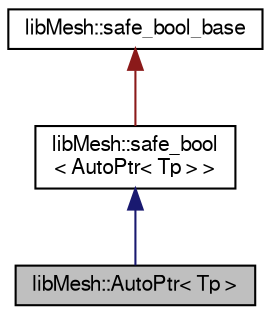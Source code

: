 digraph "libMesh::AutoPtr&lt; Tp &gt;"
{
  edge [fontname="FreeSans",fontsize="10",labelfontname="FreeSans",labelfontsize="10"];
  node [fontname="FreeSans",fontsize="10",shape=record];
  Node1 [label="libMesh::AutoPtr\< Tp \>",height=0.2,width=0.4,color="black", fillcolor="grey75", style="filled", fontcolor="black"];
  Node2 -> Node1 [dir="back",color="midnightblue",fontsize="10",style="solid",fontname="FreeSans"];
  Node2 [label="libMesh::safe_bool\l\< AutoPtr\< Tp \> \>",height=0.2,width=0.4,color="black", fillcolor="white", style="filled",URL="$classlibMesh_1_1safe__bool.html"];
  Node3 -> Node2 [dir="back",color="firebrick4",fontsize="10",style="solid",fontname="FreeSans"];
  Node3 [label="libMesh::safe_bool_base",height=0.2,width=0.4,color="black", fillcolor="white", style="filled",URL="$classlibMesh_1_1safe__bool__base.html"];
}
